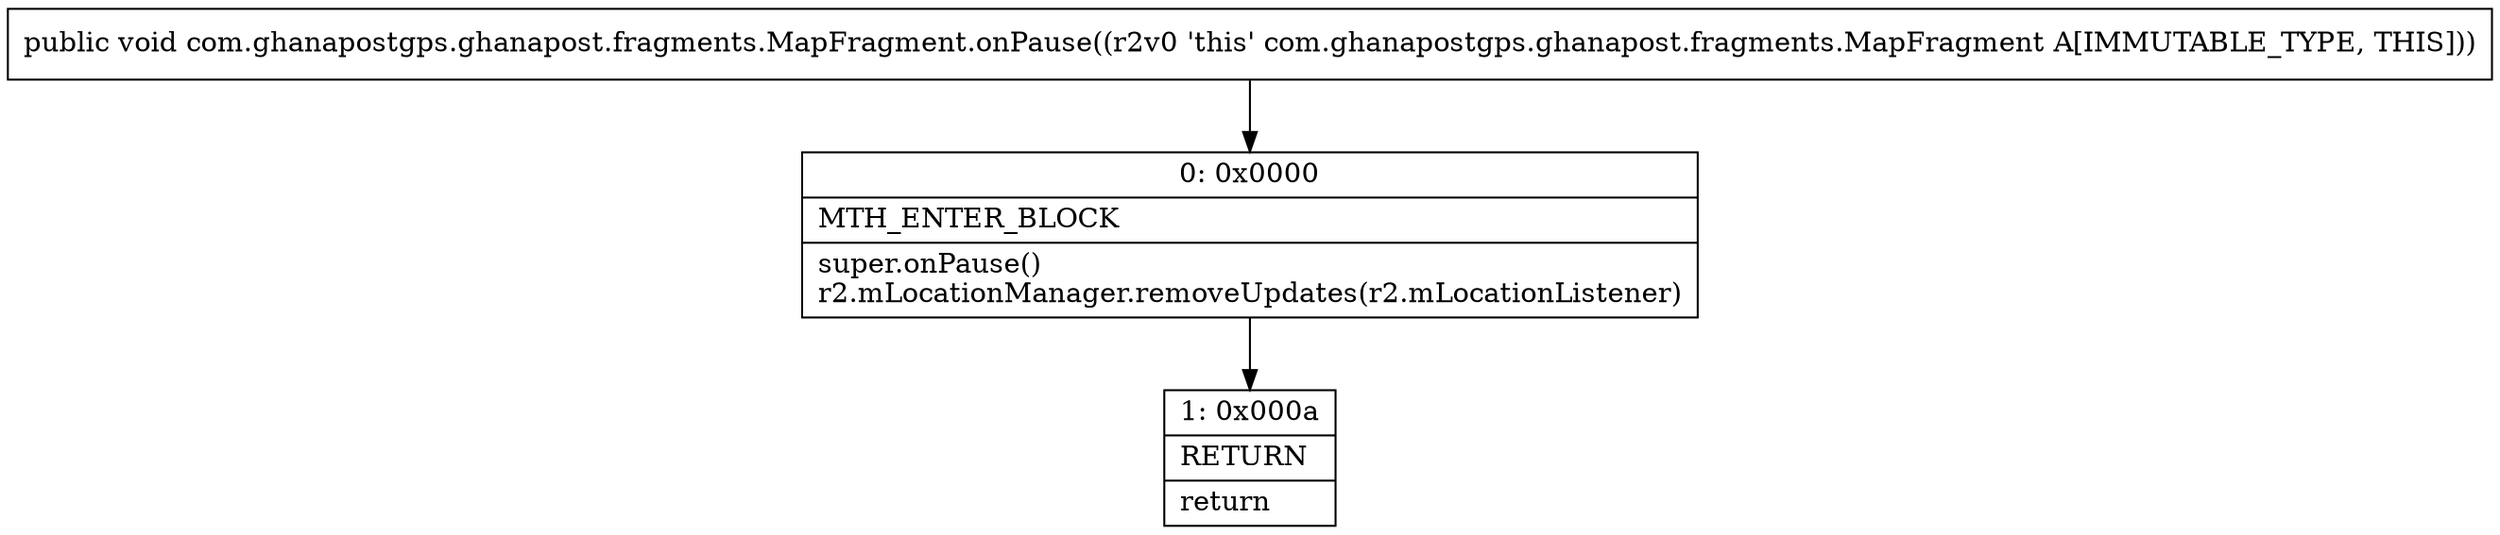 digraph "CFG forcom.ghanapostgps.ghanapost.fragments.MapFragment.onPause()V" {
Node_0 [shape=record,label="{0\:\ 0x0000|MTH_ENTER_BLOCK\l|super.onPause()\lr2.mLocationManager.removeUpdates(r2.mLocationListener)\l}"];
Node_1 [shape=record,label="{1\:\ 0x000a|RETURN\l|return\l}"];
MethodNode[shape=record,label="{public void com.ghanapostgps.ghanapost.fragments.MapFragment.onPause((r2v0 'this' com.ghanapostgps.ghanapost.fragments.MapFragment A[IMMUTABLE_TYPE, THIS])) }"];
MethodNode -> Node_0;
Node_0 -> Node_1;
}

